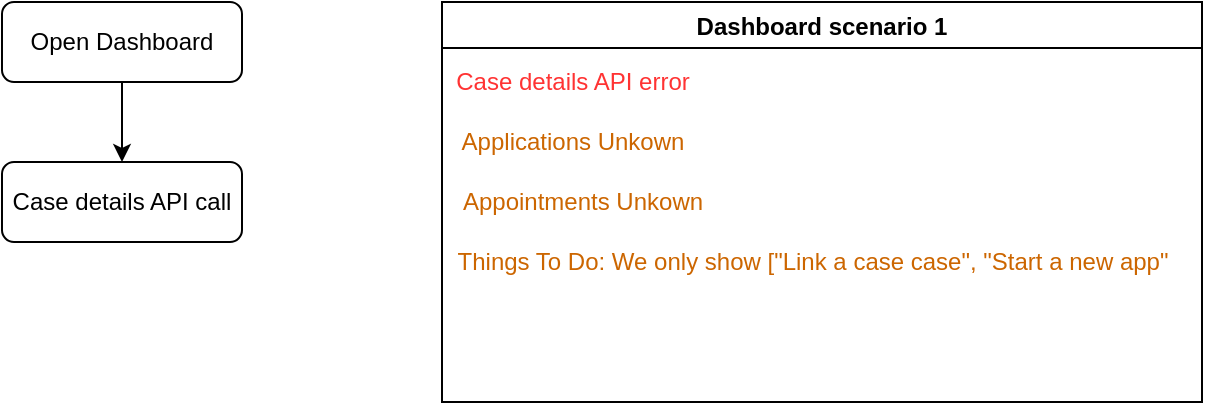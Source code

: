 <mxfile version="16.3.0" type="github">
  <diagram id="C5RBs43oDa-KdzZeNtuy" name="Page-1">
    <mxGraphModel dx="782" dy="402" grid="1" gridSize="10" guides="1" tooltips="1" connect="1" arrows="1" fold="1" page="1" pageScale="1" pageWidth="827" pageHeight="1169" math="0" shadow="0">
      <root>
        <mxCell id="WIyWlLk6GJQsqaUBKTNV-0" />
        <mxCell id="WIyWlLk6GJQsqaUBKTNV-1" parent="WIyWlLk6GJQsqaUBKTNV-0" />
        <mxCell id="Nr0vDeNPcTDGTxnFOgeZ-0" value="" style="edgeStyle=orthogonalEdgeStyle;rounded=0;orthogonalLoop=1;jettySize=auto;html=1;" edge="1" parent="WIyWlLk6GJQsqaUBKTNV-1" source="WIyWlLk6GJQsqaUBKTNV-3" target="WIyWlLk6GJQsqaUBKTNV-12">
          <mxGeometry relative="1" as="geometry" />
        </mxCell>
        <mxCell id="WIyWlLk6GJQsqaUBKTNV-3" value="Open Dashboard" style="rounded=1;whiteSpace=wrap;html=1;fontSize=12;glass=0;strokeWidth=1;shadow=0;" parent="WIyWlLk6GJQsqaUBKTNV-1" vertex="1">
          <mxGeometry x="340" y="40" width="120" height="40" as="geometry" />
        </mxCell>
        <mxCell id="WIyWlLk6GJQsqaUBKTNV-12" value="Case details API call" style="rounded=1;whiteSpace=wrap;html=1;fontSize=12;glass=0;strokeWidth=1;shadow=0;" parent="WIyWlLk6GJQsqaUBKTNV-1" vertex="1">
          <mxGeometry x="340" y="120" width="120" height="40" as="geometry" />
        </mxCell>
        <mxCell id="Nr0vDeNPcTDGTxnFOgeZ-8" value="Dashboard scenario 1" style="swimlane;" vertex="1" parent="WIyWlLk6GJQsqaUBKTNV-1">
          <mxGeometry x="560" y="40" width="380" height="200" as="geometry" />
        </mxCell>
        <mxCell id="Nr0vDeNPcTDGTxnFOgeZ-9" value="Case details API error" style="text;html=1;align=center;verticalAlign=middle;resizable=0;points=[];autosize=1;strokeColor=none;fillColor=none;fontColor=#FF3333;" vertex="1" parent="Nr0vDeNPcTDGTxnFOgeZ-8">
          <mxGeometry y="30" width="130" height="20" as="geometry" />
        </mxCell>
        <mxCell id="Nr0vDeNPcTDGTxnFOgeZ-12" value="Applications Unkown" style="text;html=1;align=center;verticalAlign=middle;resizable=0;points=[];autosize=1;strokeColor=none;fillColor=none;fontColor=#CC6600;" vertex="1" parent="Nr0vDeNPcTDGTxnFOgeZ-8">
          <mxGeometry y="60" width="130" height="20" as="geometry" />
        </mxCell>
        <mxCell id="Nr0vDeNPcTDGTxnFOgeZ-13" value="Appointments Unkown" style="text;html=1;align=center;verticalAlign=middle;resizable=0;points=[];autosize=1;strokeColor=none;fillColor=none;fontColor=#CC6600;" vertex="1" parent="Nr0vDeNPcTDGTxnFOgeZ-8">
          <mxGeometry y="90" width="140" height="20" as="geometry" />
        </mxCell>
        <mxCell id="Nr0vDeNPcTDGTxnFOgeZ-15" value="Things To Do: We only show [&quot;Link a case case&quot;, &quot;Start a new app&quot;" style="text;html=1;align=center;verticalAlign=middle;resizable=0;points=[];autosize=1;strokeColor=none;fillColor=none;fontColor=#CC6600;" vertex="1" parent="Nr0vDeNPcTDGTxnFOgeZ-8">
          <mxGeometry y="120" width="370" height="20" as="geometry" />
        </mxCell>
      </root>
    </mxGraphModel>
  </diagram>
</mxfile>
